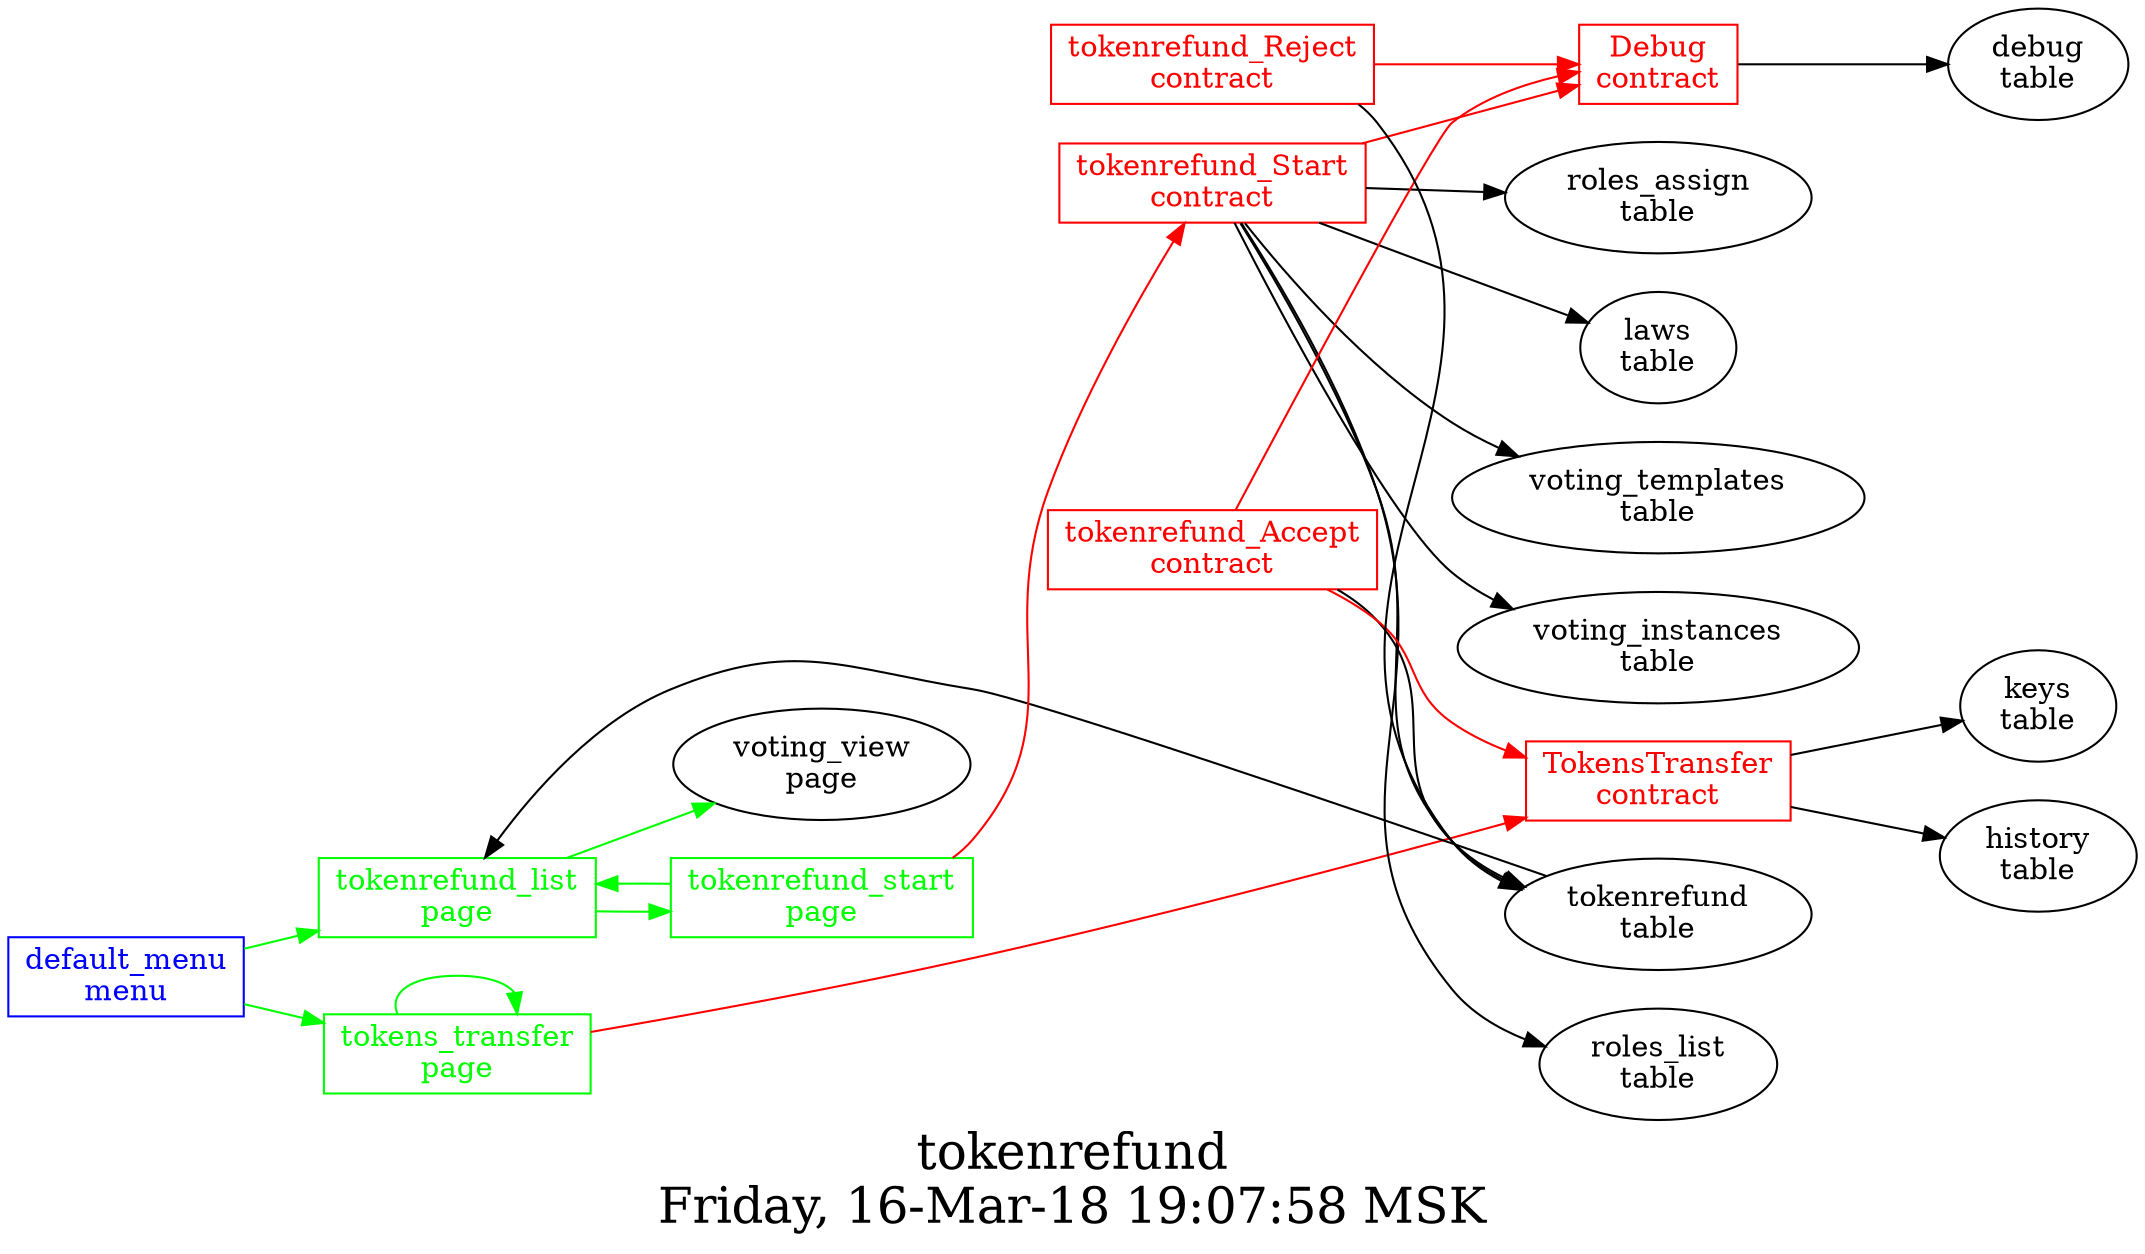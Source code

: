 digraph G {
graph [
  fontsize="24";
  label="tokenrefund\nFriday, 16-Mar-18 19:07:58 MSK";
  nojustify=true;
  ordering=out;
  rankdir=LR;
  size="30";
];
"default_menu\nmenu" -> "tokenrefund_list\npage"  [ color=green ]
"default_menu\nmenu" -> "tokens_transfer\npage"  [ color=green ]
"default_menu\nmenu" [color=blue, fontcolor=blue, group=menus, shape=record];
"tokenrefund\ntable" -> "tokenrefund_list\npage"  [ color="" ]
"tokenrefund_list\npage" -> "voting_view\npage"  [ color=green ]
"tokenrefund_list\npage" -> "tokenrefund_start\npage"  [ color=green ]
"tokenrefund_list\npage" [color=green, fontcolor=green, group=pages, shape=record];
"tokenrefund_start\npage" -> "tokenrefund_Start\ncontract"  [ color=red ]
"tokenrefund_start\npage" -> "tokenrefund_list\npage"  [ color=green ]
"tokenrefund_start\npage" [color=green, fontcolor=green, group=pages, shape=record];
"tokens_transfer\npage" -> "TokensTransfer\ncontract"  [ color=red ]
"tokens_transfer\npage" -> "tokens_transfer\npage"  [ color=green ]
"tokens_transfer\npage" [color=green, fontcolor=green, group=pages, shape=record];
"Debug\ncontract" -> "debug\ntable"  [ color="" ]
"Debug\ncontract" [color=red, fontcolor=red, group=contracts, shape=record];
"TokensTransfer\ncontract" -> "keys\ntable"  [ color="" ]
"TokensTransfer\ncontract" -> "history\ntable"  [ color="" ]
"TokensTransfer\ncontract" [color=red, fontcolor=red, group=contracts, shape=record];
"tokenrefund_Accept\ncontract" -> "Debug\ncontract"  [ color=red ]
"tokenrefund_Accept\ncontract" -> "TokensTransfer\ncontract"  [ color=red ]
"tokenrefund_Accept\ncontract" -> "tokenrefund\ntable"  [ color="" ]
"tokenrefund_Accept\ncontract" [color=red, fontcolor=red, group=contracts, shape=record];
"tokenrefund_Reject\ncontract" -> "Debug\ncontract"  [ color=red ]
"tokenrefund_Reject\ncontract" -> "tokenrefund\ntable"  [ color="" ]
"tokenrefund_Reject\ncontract" [color=red, fontcolor=red, group=contracts, shape=record];
"tokenrefund_Start\ncontract" -> "Debug\ncontract"  [ color=red ]
"tokenrefund_Start\ncontract" -> "roles_assign\ntable"  [ color="" ]
"tokenrefund_Start\ncontract" -> "laws\ntable"  [ color="" ]
"tokenrefund_Start\ncontract" -> "voting_templates\ntable"  [ color="" ]
"tokenrefund_Start\ncontract" -> "voting_instances\ntable"  [ color="" ]
"tokenrefund_Start\ncontract" -> "tokenrefund\ntable"  [ color="" ]
"tokenrefund_Start\ncontract" -> "roles_list\ntable"  [ color="" ]
"tokenrefund_Start\ncontract" [color=red, fontcolor=red, group=contracts, shape=record];
"debug\ntable" [color="", fontcolor="", group=tables, shape=""];
"laws\ntable" [color="", fontcolor="", group=tables, shape=""];
"tokenrefund\ntable" [color="", fontcolor="", group=tables, shape=""];
}
